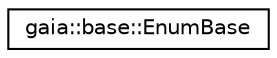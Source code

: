 digraph G
{
  edge [fontname="Helvetica",fontsize="10",labelfontname="Helvetica",labelfontsize="10"];
  node [fontname="Helvetica",fontsize="10",shape=record];
  rankdir=LR;
  Node1 [label="gaia::base::EnumBase",height=0.2,width=0.4,color="black", fillcolor="white", style="filled",URL="$de/dec/classgaia_1_1base_1_1_enum_base.html"];
}
